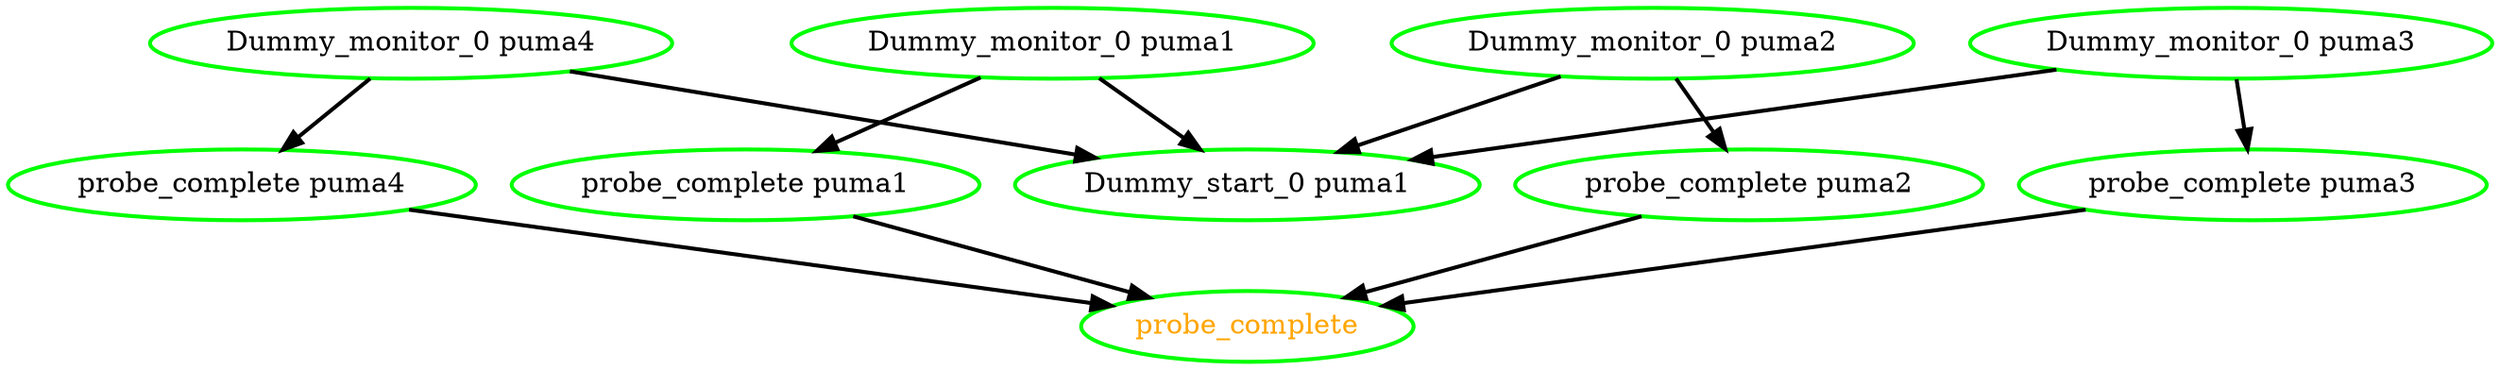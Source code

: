 digraph "g" {
"Dummy_monitor_0 puma1" -> "Dummy_start_0 puma1" [ style = bold]
"Dummy_monitor_0 puma1" -> "probe_complete puma1" [ style = bold]
"Dummy_monitor_0 puma1" [ style=bold color="green" fontcolor="black" ]
"Dummy_monitor_0 puma2" -> "Dummy_start_0 puma1" [ style = bold]
"Dummy_monitor_0 puma2" -> "probe_complete puma2" [ style = bold]
"Dummy_monitor_0 puma2" [ style=bold color="green" fontcolor="black" ]
"Dummy_monitor_0 puma3" -> "Dummy_start_0 puma1" [ style = bold]
"Dummy_monitor_0 puma3" -> "probe_complete puma3" [ style = bold]
"Dummy_monitor_0 puma3" [ style=bold color="green" fontcolor="black" ]
"Dummy_monitor_0 puma4" -> "Dummy_start_0 puma1" [ style = bold]
"Dummy_monitor_0 puma4" -> "probe_complete puma4" [ style = bold]
"Dummy_monitor_0 puma4" [ style=bold color="green" fontcolor="black" ]
"Dummy_start_0 puma1" [ style=bold color="green" fontcolor="black" ]
"probe_complete puma1" -> "probe_complete" [ style = bold]
"probe_complete puma1" [ style=bold color="green" fontcolor="black" ]
"probe_complete puma2" -> "probe_complete" [ style = bold]
"probe_complete puma2" [ style=bold color="green" fontcolor="black" ]
"probe_complete puma3" -> "probe_complete" [ style = bold]
"probe_complete puma3" [ style=bold color="green" fontcolor="black" ]
"probe_complete puma4" -> "probe_complete" [ style = bold]
"probe_complete puma4" [ style=bold color="green" fontcolor="black" ]
"probe_complete" [ style=bold color="green" fontcolor="orange" ]
}
